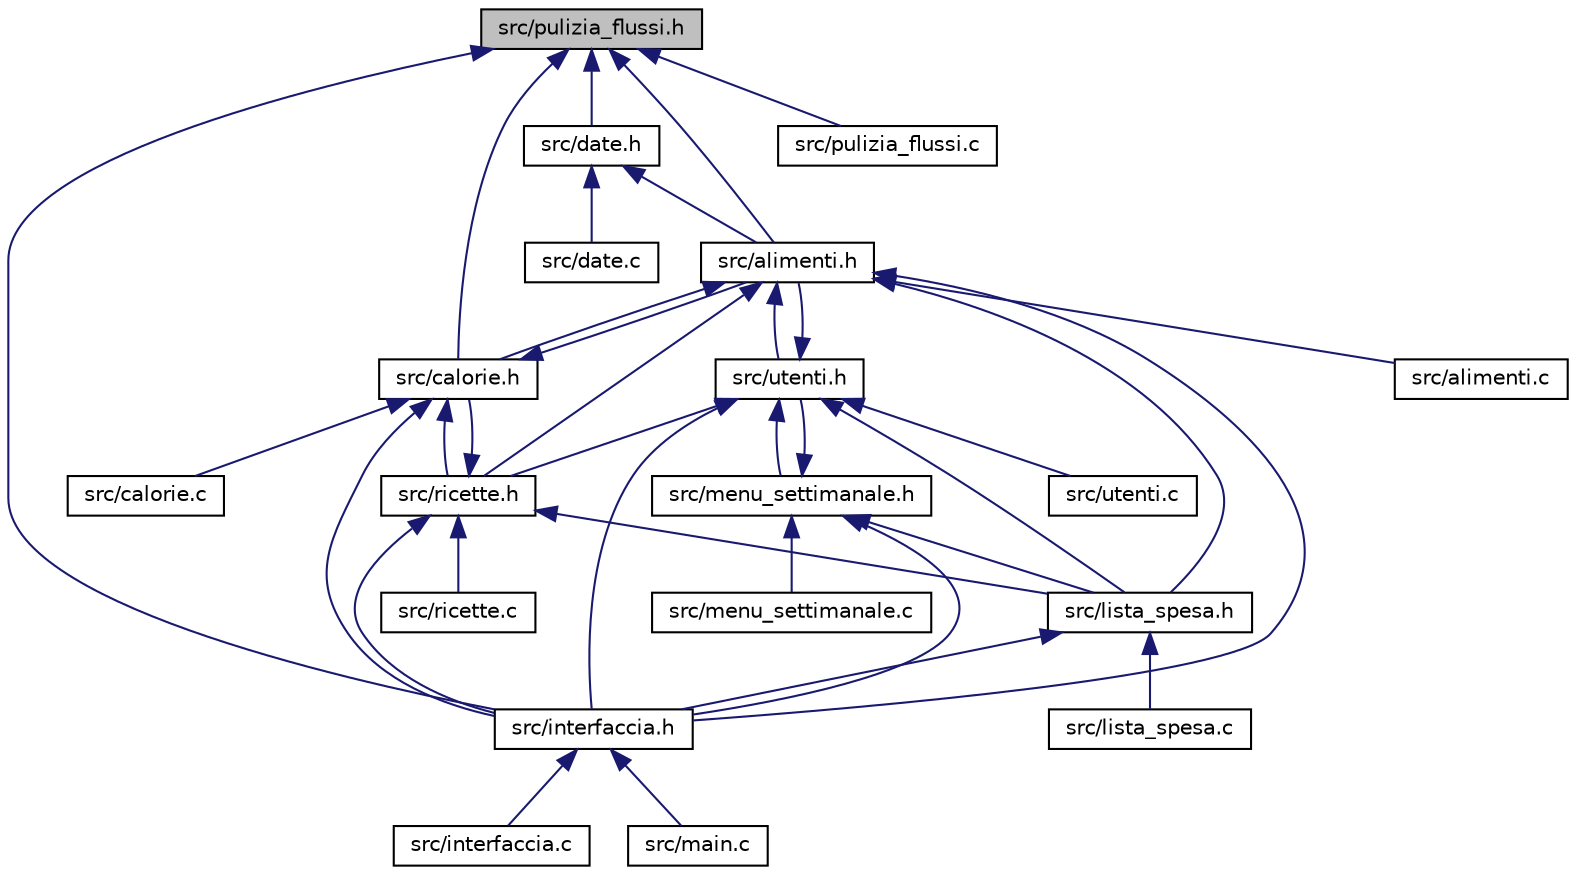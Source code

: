 digraph "src/pulizia_flussi.h"
{
  edge [fontname="Helvetica",fontsize="10",labelfontname="Helvetica",labelfontsize="10"];
  node [fontname="Helvetica",fontsize="10",shape=record];
  Node5 [label="src/pulizia_flussi.h",height=0.2,width=0.4,color="black", fillcolor="grey75", style="filled", fontcolor="black"];
  Node5 -> Node6 [dir="back",color="midnightblue",fontsize="10",style="solid",fontname="Helvetica"];
  Node6 [label="src/alimenti.h",height=0.2,width=0.4,color="black", fillcolor="white", style="filled",URL="$alimenti_8h.html",tooltip="Libreria per la gestione degli alimenti. "];
  Node6 -> Node7 [dir="back",color="midnightblue",fontsize="10",style="solid",fontname="Helvetica"];
  Node7 [label="src/alimenti.c",height=0.2,width=0.4,color="black", fillcolor="white", style="filled",URL="$alimenti_8c.html"];
  Node6 -> Node8 [dir="back",color="midnightblue",fontsize="10",style="solid",fontname="Helvetica"];
  Node8 [label="src/calorie.h",height=0.2,width=0.4,color="black", fillcolor="white", style="filled",URL="$calorie_8h.html",tooltip="Libreria per la gestione delle calorie. "];
  Node8 -> Node6 [dir="back",color="midnightblue",fontsize="10",style="solid",fontname="Helvetica"];
  Node8 -> Node9 [dir="back",color="midnightblue",fontsize="10",style="solid",fontname="Helvetica"];
  Node9 [label="src/ricette.h",height=0.2,width=0.4,color="black", fillcolor="white", style="filled",URL="$ricette_8h.html",tooltip="Libreria per la gestione delle ricette. "];
  Node9 -> Node8 [dir="back",color="midnightblue",fontsize="10",style="solid",fontname="Helvetica"];
  Node9 -> Node10 [dir="back",color="midnightblue",fontsize="10",style="solid",fontname="Helvetica"];
  Node10 [label="src/interfaccia.h",height=0.2,width=0.4,color="black", fillcolor="white", style="filled",URL="$interfaccia_8h.html",tooltip="Libreria per l&#39;interfaccia utente. "];
  Node10 -> Node11 [dir="back",color="midnightblue",fontsize="10",style="solid",fontname="Helvetica"];
  Node11 [label="src/interfaccia.c",height=0.2,width=0.4,color="black", fillcolor="white", style="filled",URL="$interfaccia_8c.html"];
  Node10 -> Node12 [dir="back",color="midnightblue",fontsize="10",style="solid",fontname="Helvetica"];
  Node12 [label="src/main.c",height=0.2,width=0.4,color="black", fillcolor="white", style="filled",URL="$main_8c.html",tooltip="Main del programma Smart Fridge. "];
  Node9 -> Node13 [dir="back",color="midnightblue",fontsize="10",style="solid",fontname="Helvetica"];
  Node13 [label="src/lista_spesa.h",height=0.2,width=0.4,color="black", fillcolor="white", style="filled",URL="$lista__spesa_8h.html",tooltip="Libreria per la gestione della lista della spesa. "];
  Node13 -> Node10 [dir="back",color="midnightblue",fontsize="10",style="solid",fontname="Helvetica"];
  Node13 -> Node14 [dir="back",color="midnightblue",fontsize="10",style="solid",fontname="Helvetica"];
  Node14 [label="src/lista_spesa.c",height=0.2,width=0.4,color="black", fillcolor="white", style="filled",URL="$lista__spesa_8c.html"];
  Node9 -> Node15 [dir="back",color="midnightblue",fontsize="10",style="solid",fontname="Helvetica"];
  Node15 [label="src/ricette.c",height=0.2,width=0.4,color="black", fillcolor="white", style="filled",URL="$ricette_8c.html"];
  Node8 -> Node16 [dir="back",color="midnightblue",fontsize="10",style="solid",fontname="Helvetica"];
  Node16 [label="src/calorie.c",height=0.2,width=0.4,color="black", fillcolor="white", style="filled",URL="$calorie_8c.html"];
  Node8 -> Node10 [dir="back",color="midnightblue",fontsize="10",style="solid",fontname="Helvetica"];
  Node6 -> Node9 [dir="back",color="midnightblue",fontsize="10",style="solid",fontname="Helvetica"];
  Node6 -> Node17 [dir="back",color="midnightblue",fontsize="10",style="solid",fontname="Helvetica"];
  Node17 [label="src/utenti.h",height=0.2,width=0.4,color="black", fillcolor="white", style="filled",URL="$utenti_8h.html",tooltip="Libreria per la gestione degli utenti. "];
  Node17 -> Node9 [dir="back",color="midnightblue",fontsize="10",style="solid",fontname="Helvetica"];
  Node17 -> Node18 [dir="back",color="midnightblue",fontsize="10",style="solid",fontname="Helvetica"];
  Node18 [label="src/menu_settimanale.h",height=0.2,width=0.4,color="black", fillcolor="white", style="filled",URL="$menu__settimanale_8h.html",tooltip="Libreria per la gestione e la creazione di un menu settimanale per ogni utente. "];
  Node18 -> Node17 [dir="back",color="midnightblue",fontsize="10",style="solid",fontname="Helvetica"];
  Node18 -> Node10 [dir="back",color="midnightblue",fontsize="10",style="solid",fontname="Helvetica"];
  Node18 -> Node13 [dir="back",color="midnightblue",fontsize="10",style="solid",fontname="Helvetica"];
  Node18 -> Node19 [dir="back",color="midnightblue",fontsize="10",style="solid",fontname="Helvetica"];
  Node19 [label="src/menu_settimanale.c",height=0.2,width=0.4,color="black", fillcolor="white", style="filled",URL="$menu__settimanale_8c.html"];
  Node17 -> Node6 [dir="back",color="midnightblue",fontsize="10",style="solid",fontname="Helvetica"];
  Node17 -> Node10 [dir="back",color="midnightblue",fontsize="10",style="solid",fontname="Helvetica"];
  Node17 -> Node13 [dir="back",color="midnightblue",fontsize="10",style="solid",fontname="Helvetica"];
  Node17 -> Node20 [dir="back",color="midnightblue",fontsize="10",style="solid",fontname="Helvetica"];
  Node20 [label="src/utenti.c",height=0.2,width=0.4,color="black", fillcolor="white", style="filled",URL="$utenti_8c.html"];
  Node6 -> Node10 [dir="back",color="midnightblue",fontsize="10",style="solid",fontname="Helvetica"];
  Node6 -> Node13 [dir="back",color="midnightblue",fontsize="10",style="solid",fontname="Helvetica"];
  Node5 -> Node21 [dir="back",color="midnightblue",fontsize="10",style="solid",fontname="Helvetica"];
  Node21 [label="src/date.h",height=0.2,width=0.4,color="black", fillcolor="white", style="filled",URL="$date_8h.html",tooltip="Libreria per la gestione delle date. "];
  Node21 -> Node6 [dir="back",color="midnightblue",fontsize="10",style="solid",fontname="Helvetica"];
  Node21 -> Node22 [dir="back",color="midnightblue",fontsize="10",style="solid",fontname="Helvetica"];
  Node22 [label="src/date.c",height=0.2,width=0.4,color="black", fillcolor="white", style="filled",URL="$date_8c.html"];
  Node5 -> Node8 [dir="back",color="midnightblue",fontsize="10",style="solid",fontname="Helvetica"];
  Node5 -> Node10 [dir="back",color="midnightblue",fontsize="10",style="solid",fontname="Helvetica"];
  Node5 -> Node23 [dir="back",color="midnightblue",fontsize="10",style="solid",fontname="Helvetica"];
  Node23 [label="src/pulizia_flussi.c",height=0.2,width=0.4,color="black", fillcolor="white", style="filled",URL="$pulizia__flussi_8c.html"];
}

